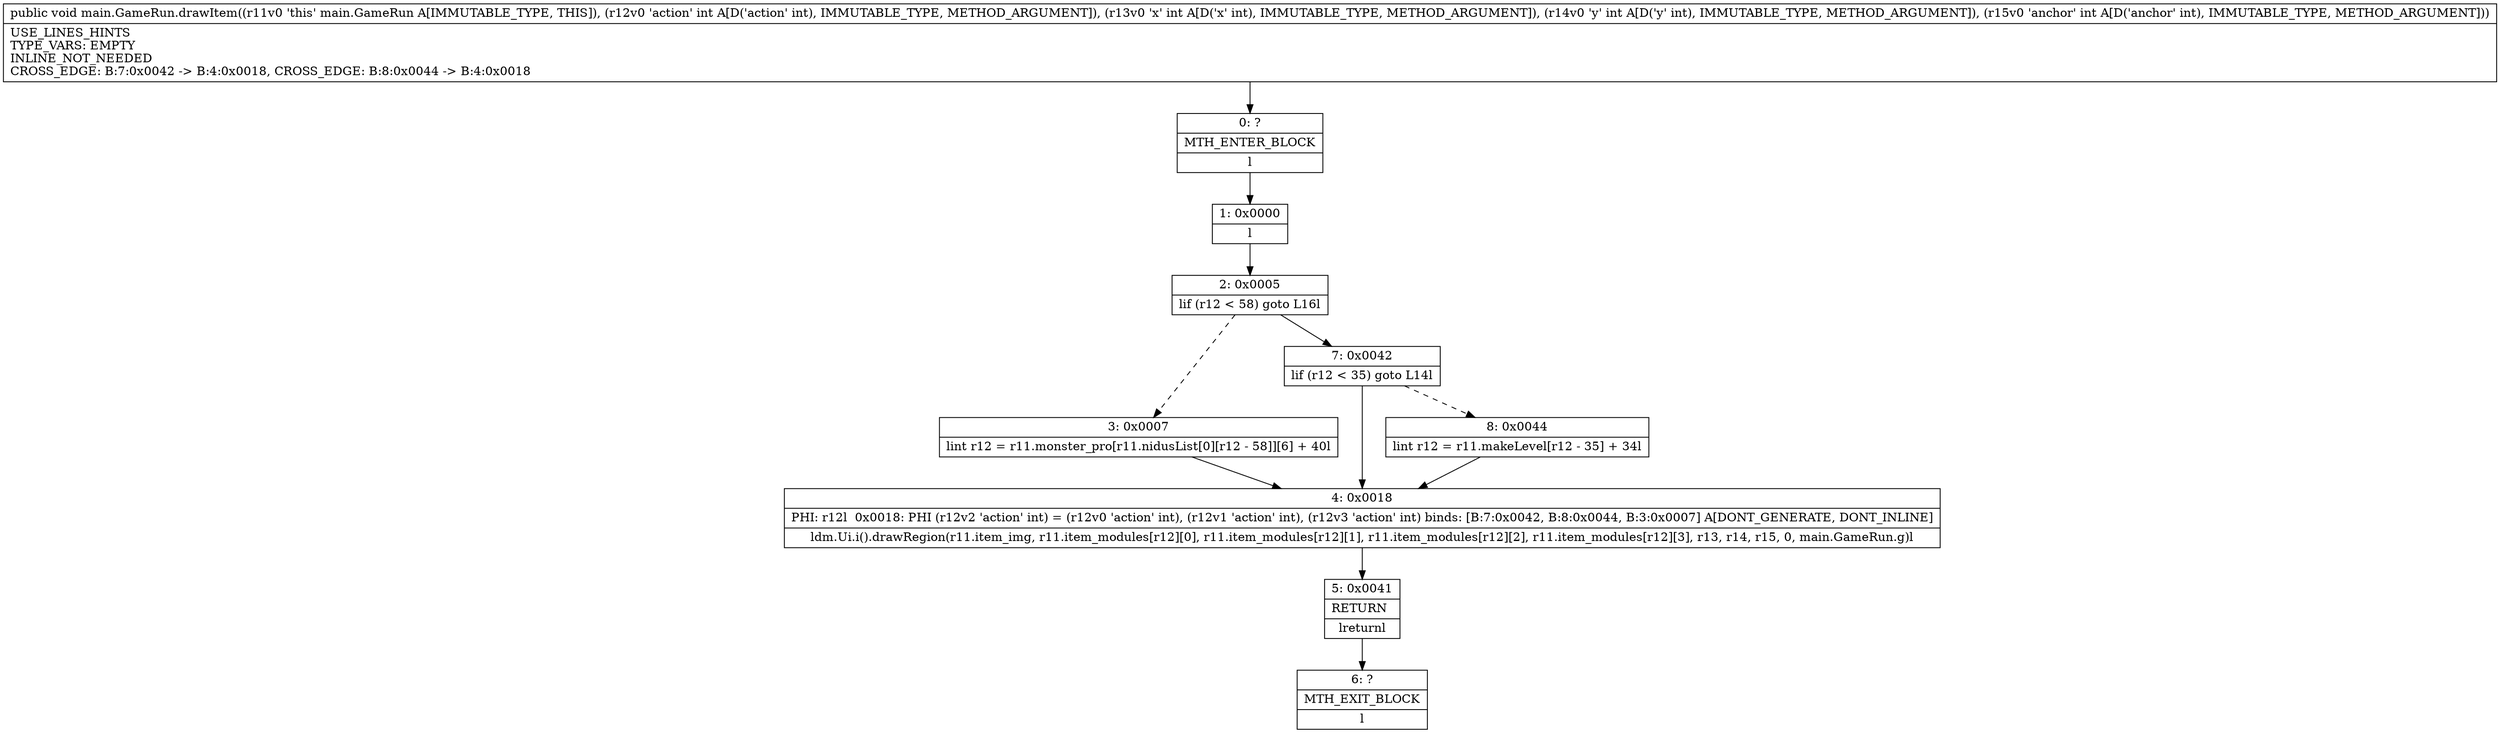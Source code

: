 digraph "CFG formain.GameRun.drawItem(IIII)V" {
Node_0 [shape=record,label="{0\:\ ?|MTH_ENTER_BLOCK\l|l}"];
Node_1 [shape=record,label="{1\:\ 0x0000|l}"];
Node_2 [shape=record,label="{2\:\ 0x0005|lif (r12 \< 58) goto L16l}"];
Node_3 [shape=record,label="{3\:\ 0x0007|lint r12 = r11.monster_pro[r11.nidusList[0][r12 \- 58]][6] + 40l}"];
Node_4 [shape=record,label="{4\:\ 0x0018|PHI: r12l  0x0018: PHI (r12v2 'action' int) = (r12v0 'action' int), (r12v1 'action' int), (r12v3 'action' int) binds: [B:7:0x0042, B:8:0x0044, B:3:0x0007] A[DONT_GENERATE, DONT_INLINE]\l|ldm.Ui.i().drawRegion(r11.item_img, r11.item_modules[r12][0], r11.item_modules[r12][1], r11.item_modules[r12][2], r11.item_modules[r12][3], r13, r14, r15, 0, main.GameRun.g)l}"];
Node_5 [shape=record,label="{5\:\ 0x0041|RETURN\l|lreturnl}"];
Node_6 [shape=record,label="{6\:\ ?|MTH_EXIT_BLOCK\l|l}"];
Node_7 [shape=record,label="{7\:\ 0x0042|lif (r12 \< 35) goto L14l}"];
Node_8 [shape=record,label="{8\:\ 0x0044|lint r12 = r11.makeLevel[r12 \- 35] + 34l}"];
MethodNode[shape=record,label="{public void main.GameRun.drawItem((r11v0 'this' main.GameRun A[IMMUTABLE_TYPE, THIS]), (r12v0 'action' int A[D('action' int), IMMUTABLE_TYPE, METHOD_ARGUMENT]), (r13v0 'x' int A[D('x' int), IMMUTABLE_TYPE, METHOD_ARGUMENT]), (r14v0 'y' int A[D('y' int), IMMUTABLE_TYPE, METHOD_ARGUMENT]), (r15v0 'anchor' int A[D('anchor' int), IMMUTABLE_TYPE, METHOD_ARGUMENT]))  | USE_LINES_HINTS\lTYPE_VARS: EMPTY\lINLINE_NOT_NEEDED\lCROSS_EDGE: B:7:0x0042 \-\> B:4:0x0018, CROSS_EDGE: B:8:0x0044 \-\> B:4:0x0018\l}"];
MethodNode -> Node_0;
Node_0 -> Node_1;
Node_1 -> Node_2;
Node_2 -> Node_3[style=dashed];
Node_2 -> Node_7;
Node_3 -> Node_4;
Node_4 -> Node_5;
Node_5 -> Node_6;
Node_7 -> Node_4;
Node_7 -> Node_8[style=dashed];
Node_8 -> Node_4;
}

